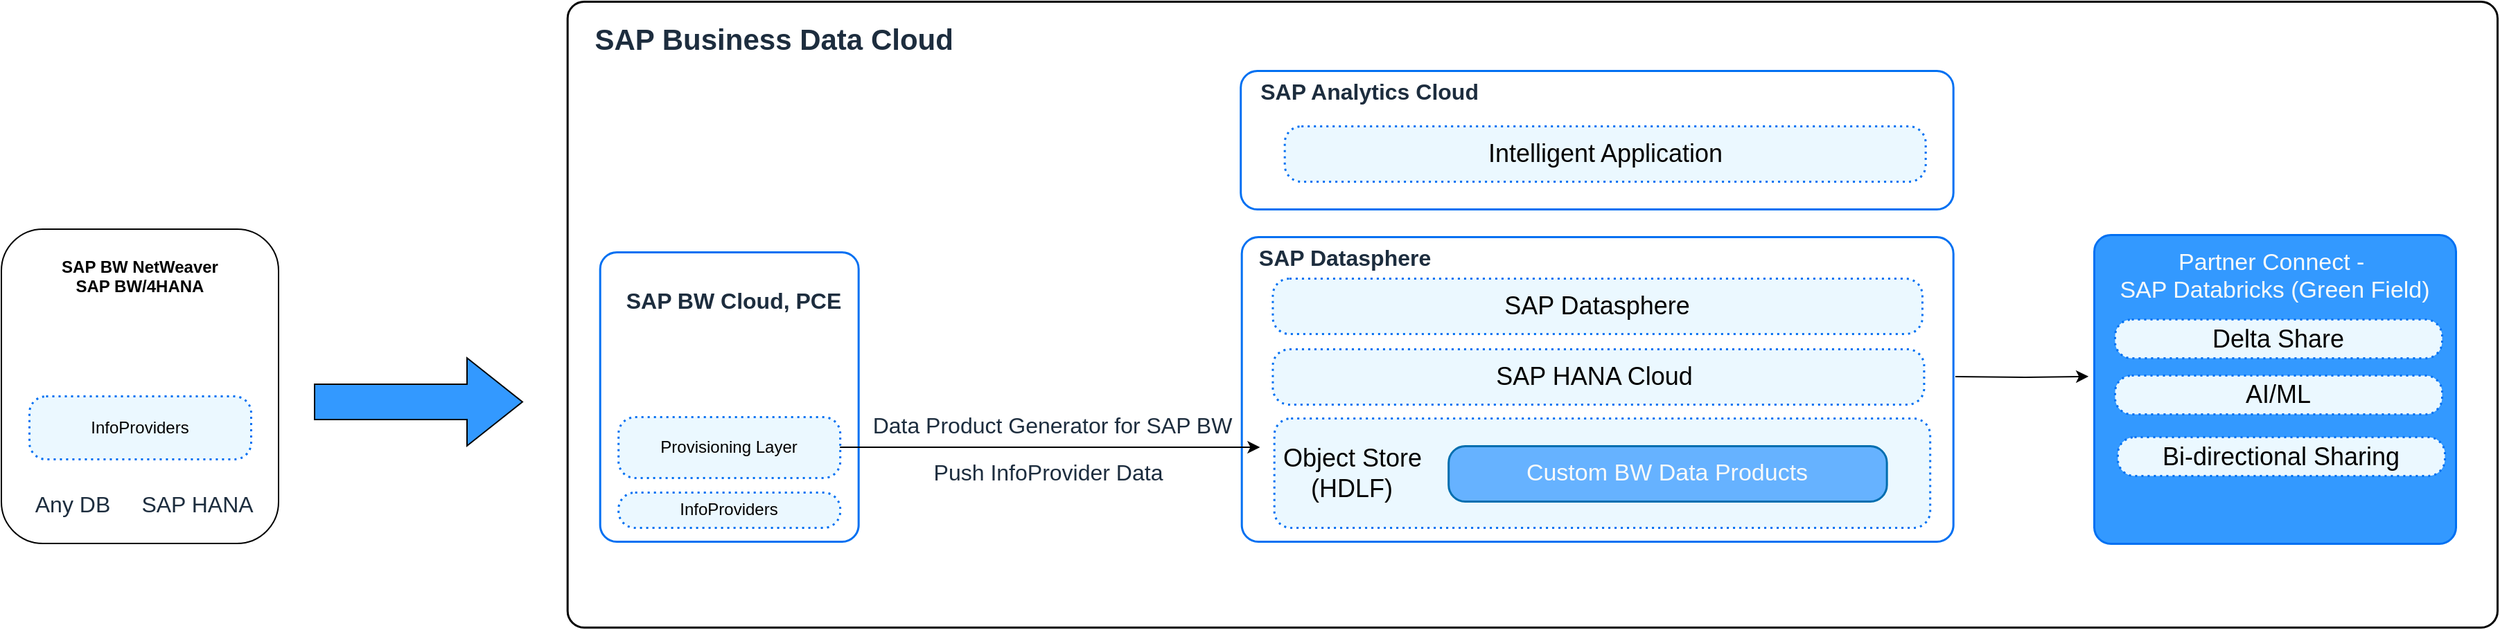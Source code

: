<mxfile version="26.0.9">
  <diagram name="Page-1" id="WPdJK6UoSyrPu70Qkxo5">
    <mxGraphModel dx="3480" dy="718" grid="0" gridSize="10" guides="1" tooltips="1" connect="1" arrows="1" fold="1" page="0" pageScale="1" pageWidth="827" pageHeight="1169" math="0" shadow="0">
      <root>
        <mxCell id="0" />
        <mxCell id="1" parent="0" />
        <mxCell id="c1Hqn0Iyyu-yD7bxTVWq-1" value="&lt;b&gt;SAP BW NetWeaver&lt;/b&gt;&lt;div&gt;&lt;b&gt;SAP BW/4HANA&lt;/b&gt;&lt;/div&gt;&lt;div&gt;&lt;br&gt;&lt;/div&gt;&lt;div&gt;&lt;br&gt;&lt;/div&gt;&lt;div&gt;&lt;br&gt;&lt;/div&gt;&lt;div&gt;&lt;br&gt;&lt;/div&gt;&lt;div&gt;&lt;br&gt;&lt;/div&gt;&lt;div&gt;&lt;br&gt;&lt;/div&gt;&lt;div&gt;&lt;br&gt;&lt;/div&gt;&lt;div&gt;&lt;br&gt;&lt;/div&gt;&lt;div&gt;&lt;br&gt;&lt;/div&gt;&lt;div&gt;&lt;br&gt;&lt;/div&gt;&lt;div&gt;&lt;br&gt;&lt;/div&gt;" style="rounded=1;whiteSpace=wrap;html=1;" parent="1" vertex="1">
          <mxGeometry x="-878" y="1093.5" width="200" height="227" as="geometry" />
        </mxCell>
        <mxCell id="h9L52XwyiUI2S6i_91ug-1" value="" style="rounded=1;whiteSpace=wrap;html=1;arcSize=24;absoluteArcSize=1;imageWidth=64;imageHeight=64;strokeWidth=1.5;fontFamily=Arial;" parent="1" vertex="1">
          <mxGeometry x="-469.66" y="929" width="1392.66" height="452" as="geometry" />
        </mxCell>
        <mxCell id="h9L52XwyiUI2S6i_91ug-2" value="&lt;font face=&quot;arial&quot; style=&quot;font-size: 21px;&quot;&gt;&lt;b style=&quot;&quot;&gt;SAP Business Data Cloud&amp;nbsp;&lt;/b&gt;&lt;/font&gt;" style="text;html=1;align=center;verticalAlign=middle;resizable=0;points=[[0,0.5,0,0,0],[0.5,0,0,0,0],[0.5,1,0,0,0],[1,0.5,0,0,0]];autosize=1;strokeColor=none;fillColor=none;fontSize=12;fontColor=#1D2D3E;fontFamily=Helvetica;" parent="1" vertex="1">
          <mxGeometry x="-463.0" y="936" width="290" height="40" as="geometry" />
        </mxCell>
        <mxCell id="h9L52XwyiUI2S6i_91ug-3" value="" style="rounded=1;whiteSpace=wrap;html=1;strokeColor=#0070F2;fillColor=#ffffff;arcSize=24;absoluteArcSize=1;imageWidth=64;imageHeight=64;strokeWidth=1.5;" parent="1" vertex="1">
          <mxGeometry x="-446.16" y="1110" width="186.5" height="209" as="geometry" />
        </mxCell>
        <mxCell id="h9L52XwyiUI2S6i_91ug-4" value="&lt;font face=&quot;arial&quot; style=&quot;font-size: 16px;&quot;&gt;&lt;b style=&quot;font-size: 16px;&quot;&gt;SAP BW Cloud, PCE&lt;/b&gt;&lt;/font&gt;" style="text;html=1;align=center;verticalAlign=middle;resizable=0;points=[[0,0.5,0,0,0],[0.5,0,0,0,0],[0.5,1,0,0,0],[1,0.5,0,0,0]];autosize=1;strokeColor=none;fillColor=none;fontSize=12;fontColor=#1D2D3E;fontFamily=Helvetica;" parent="1" vertex="1">
          <mxGeometry x="-439.66" y="1130" width="180" height="30" as="geometry" />
        </mxCell>
        <mxCell id="h9L52XwyiUI2S6i_91ug-5" value="InfoProviders" style="rounded=1;whiteSpace=wrap;html=1;strokeColor=#0070F2;fillColor=#EBF8FF;arcSize=24;absoluteArcSize=1;imageWidth=64;imageHeight=64;strokeWidth=1.5;dashed=1;dashPattern=1 2;" parent="1" vertex="1">
          <mxGeometry x="-432.91" y="1283.5" width="160" height="25.5" as="geometry" />
        </mxCell>
        <mxCell id="h9L52XwyiUI2S6i_91ug-6" value="" style="rounded=1;whiteSpace=wrap;html=1;strokeColor=#0070F2;fillColor=#ffffff;arcSize=24;absoluteArcSize=1;imageWidth=64;imageHeight=64;strokeWidth=1.5;" parent="1" vertex="1">
          <mxGeometry x="16.84" y="1099" width="513.5" height="220" as="geometry" />
        </mxCell>
        <mxCell id="h9L52XwyiUI2S6i_91ug-7" value="&lt;font face=&quot;arial&quot; style=&quot;font-size: 16px;&quot;&gt;&lt;b style=&quot;font-size: 16px;&quot;&gt;SAP Datasphere&lt;/b&gt;&lt;/font&gt;" style="text;html=1;align=center;verticalAlign=middle;resizable=0;points=[[0,0.5,0,0,0],[0.5,0,0,0,0],[0.5,1,0,0,0],[1,0.5,0,0,0]];autosize=1;strokeColor=none;fillColor=none;fontSize=12;fontColor=#1D2D3E;fontFamily=Helvetica;" parent="1" vertex="1">
          <mxGeometry x="16.09" y="1099" width="150" height="30" as="geometry" />
        </mxCell>
        <mxCell id="h9L52XwyiUI2S6i_91ug-8" value="" style="rounded=1;whiteSpace=wrap;html=1;strokeColor=#0070F2;fillColor=#ffffff;arcSize=24;absoluteArcSize=1;imageWidth=64;imageHeight=64;strokeWidth=1.5;" parent="1" vertex="1">
          <mxGeometry x="16.09" y="979" width="514.25" height="100" as="geometry" />
        </mxCell>
        <mxCell id="h9L52XwyiUI2S6i_91ug-9" value="&lt;font face=&quot;arial&quot; style=&quot;font-size: 16px;&quot;&gt;&lt;b style=&quot;font-size: 16px;&quot;&gt;SAP Analytics Cloud&amp;nbsp;&lt;/b&gt;&lt;/font&gt;" style="text;html=1;align=center;verticalAlign=middle;resizable=0;points=[[0,0.5,0,0,0],[0.5,0,0,0,0],[0.5,1,0,0,0],[1,0.5,0,0,0]];autosize=1;strokeColor=none;fillColor=none;fontSize=12;fontColor=#1D2D3E;fontFamily=Helvetica;" parent="1" vertex="1">
          <mxGeometry x="16.09" y="979" width="190" height="30" as="geometry" />
        </mxCell>
        <mxCell id="h9L52XwyiUI2S6i_91ug-10" value="&lt;font style=&quot;color: light-dark(rgb(250, 250, 250), rgb(237, 237, 237)); font-size: 17px;&quot;&gt;Partner Connect -&amp;nbsp;&lt;/font&gt;&lt;div&gt;&lt;font style=&quot;color: light-dark(rgb(250, 250, 250), rgb(237, 237, 237)); font-size: 17px;&quot;&gt;SAP Databricks (Green Field)&lt;/font&gt;&lt;/div&gt;&lt;div&gt;&lt;div&gt;&lt;font style=&quot;color: light-dark(rgb(250, 250, 250), rgb(237, 237, 237)); font-size: 17px;&quot;&gt;&lt;br&gt;&lt;/font&gt;&lt;/div&gt;&lt;div&gt;&lt;font style=&quot;color: light-dark(rgb(250, 250, 250), rgb(237, 237, 237)); font-size: 17px;&quot;&gt;&lt;br&gt;&lt;/font&gt;&lt;/div&gt;&lt;div&gt;&lt;font style=&quot;color: light-dark(rgb(250, 250, 250), rgb(237, 237, 237)); font-size: 17px;&quot;&gt;&lt;br&gt;&lt;/font&gt;&lt;/div&gt;&lt;div&gt;&lt;font style=&quot;color: light-dark(rgb(250, 250, 250), rgb(237, 237, 237)); font-size: 17px;&quot;&gt;&lt;br&gt;&lt;/font&gt;&lt;/div&gt;&lt;div&gt;&lt;font style=&quot;color: light-dark(rgb(250, 250, 250), rgb(237, 237, 237)); font-size: 17px;&quot;&gt;&lt;br&gt;&lt;/font&gt;&lt;/div&gt;&lt;div&gt;&lt;font style=&quot;color: light-dark(rgb(250, 250, 250), rgb(237, 237, 237)); font-size: 17px;&quot;&gt;&lt;br&gt;&lt;/font&gt;&lt;/div&gt;&lt;div&gt;&lt;font style=&quot;color: light-dark(rgb(250, 250, 250), rgb(237, 237, 237)); font-size: 17px;&quot;&gt;&lt;br&gt;&lt;/font&gt;&lt;/div&gt;&lt;div&gt;&lt;font style=&quot;color: light-dark(rgb(250, 250, 250), rgb(237, 237, 237)); font-size: 17px;&quot;&gt;&lt;br&gt;&lt;/font&gt;&lt;/div&gt;&lt;/div&gt;" style="rounded=1;whiteSpace=wrap;html=1;strokeColor=#0070F2;fillColor=#3399FF;arcSize=24;absoluteArcSize=1;imageWidth=64;imageHeight=64;strokeWidth=1.5;" parent="1" vertex="1">
          <mxGeometry x="632" y="1097.5" width="261" height="223" as="geometry" />
        </mxCell>
        <mxCell id="h9L52XwyiUI2S6i_91ug-11" value="&lt;font style=&quot;font-size: 18px;&quot;&gt;Intelligent Application&lt;/font&gt;" style="rounded=1;whiteSpace=wrap;html=1;strokeColor=#0070F2;fillColor=#EBF8FF;arcSize=24;absoluteArcSize=1;imageWidth=64;imageHeight=64;strokeWidth=1.5;dashed=1;dashPattern=1 2;" parent="1" vertex="1">
          <mxGeometry x="47.84" y="1019" width="462.5" height="40" as="geometry" />
        </mxCell>
        <mxCell id="h9L52XwyiUI2S6i_91ug-12" value="&lt;font style=&quot;font-size: 18px;&quot;&gt;SAP Datasphere&lt;/font&gt;&lt;span style=&quot;color: rgba(0, 0, 0, 0); font-family: monospace; font-size: 0px; text-align: start; text-wrap: nowrap;&quot;&gt;%3CmxGraphModel%3E%3Croot%3E%3CmxCell%20id%3D%220%22%2F%3E%3CmxCell%20id%3D%221%22%20parent%3D%220%22%2F%3E%3CmxCell%20id%3D%222%22%20value%3D%22%26lt%3Bfont%20style%3D%26quot%3Bfont-size%3A%2018px%3B%26quot%3B%26gt%3BInsight%20App%26lt%3B%2Ffont%26gt%3B%22%20style%3D%22rounded%3D1%3BwhiteSpace%3Dwrap%3Bhtml%3D1%3BstrokeColor%3D%230070F2%3BfillColor%3D%23EBF8FF%3BarcSize%3D24%3BabsoluteArcSize%3D1%3BimageWidth%3D64%3BimageHeight%3D64%3BstrokeWidth%3D1.5%3Bdashed%3D1%3BdashPattern%3D1%202%3B%22%20vertex%3D%221%22%20parent%3D%221%22%3E%3CmxGeometry%20x%3D%22-62.5%22%20y%3D%22-340%22%20width%3D%22462.5%22%20height%3D%2240%22%20as%3D%22geometry%22%2F%3E%3C%2FmxCell%3E%3C%2Froot%3E%3C%2FmxGraphModel%3E&lt;/span&gt;" style="rounded=1;whiteSpace=wrap;html=1;strokeColor=#0070F2;fillColor=#EBF8FF;arcSize=24;absoluteArcSize=1;imageWidth=64;imageHeight=64;strokeWidth=1.5;dashed=1;dashPattern=1 2;" parent="1" vertex="1">
          <mxGeometry x="39.22" y="1129" width="468.75" height="40" as="geometry" />
        </mxCell>
        <mxCell id="h9L52XwyiUI2S6i_91ug-13" value="&lt;span style=&quot;font-size: 18px;&quot;&gt;SAP HANA Cloud&amp;nbsp;&lt;/span&gt;" style="rounded=1;whiteSpace=wrap;html=1;strokeColor=#0070F2;fillColor=#EBF8FF;arcSize=24;absoluteArcSize=1;imageWidth=64;imageHeight=64;strokeWidth=1.5;dashed=1;dashPattern=1 2;" parent="1" vertex="1">
          <mxGeometry x="39.22" y="1180" width="470" height="40" as="geometry" />
        </mxCell>
        <mxCell id="h9L52XwyiUI2S6i_91ug-14" value="&lt;span style=&quot;font-size: 18px;&quot;&gt;&amp;nbsp;Object Store&lt;/span&gt;&lt;div&gt;&lt;span style=&quot;font-size: 18px;&quot;&gt;&amp;nbsp; &amp;nbsp; &amp;nbsp;(HDLF)&lt;/span&gt;&lt;/div&gt;" style="rounded=1;whiteSpace=wrap;html=1;strokeColor=#0070F2;fillColor=#EBF8FF;arcSize=24;absoluteArcSize=1;imageWidth=64;imageHeight=64;strokeWidth=1.5;dashed=1;dashPattern=1 2;align=left;" parent="1" vertex="1">
          <mxGeometry x="40.34" y="1230" width="473.25" height="79" as="geometry" />
        </mxCell>
        <mxCell id="h9L52XwyiUI2S6i_91ug-15" value="&lt;font style=&quot;color: light-dark(rgb(250, 250, 250), rgb(237, 237, 237)); font-size: 17px;&quot;&gt;Custom BW Data Products&lt;/font&gt;" style="rounded=1;whiteSpace=wrap;html=1;strokeColor=#006EAF;fillColor=#66B2FF;arcSize=24;absoluteArcSize=1;imageWidth=64;imageHeight=64;strokeWidth=1.5;fontColor=#ffffff;" parent="1" vertex="1">
          <mxGeometry x="166.09" y="1250" width="316.25" height="40" as="geometry" />
        </mxCell>
        <mxCell id="h9L52XwyiUI2S6i_91ug-16" value="&lt;font face=&quot;arial&quot; style=&quot;font-size: 16px;&quot;&gt;&lt;span style=&quot;font-size: 16px;&quot;&gt;Data Product Generator for SAP BW&lt;/span&gt;&lt;/font&gt;" style="text;html=1;align=center;verticalAlign=middle;resizable=0;points=[[0,0.5,0,0,0],[0.5,0,0,0,0],[0.5,1,0,0,0],[1,0.5,0,0,0]];autosize=1;strokeColor=none;fillColor=none;fontSize=12;fontColor=#1D2D3E;fontFamily=Helvetica;" parent="1" vertex="1">
          <mxGeometry x="-259.66" y="1220" width="280" height="30" as="geometry" />
        </mxCell>
        <mxCell id="h9L52XwyiUI2S6i_91ug-17" value="Provisioning Layer" style="rounded=1;whiteSpace=wrap;html=1;strokeColor=#0070F2;fillColor=#EBF8FF;arcSize=24;absoluteArcSize=1;imageWidth=64;imageHeight=64;strokeWidth=1.5;dashed=1;dashPattern=1 2;" parent="1" vertex="1">
          <mxGeometry x="-432.91" y="1229" width="160" height="44" as="geometry" />
        </mxCell>
        <mxCell id="h9L52XwyiUI2S6i_91ug-18" style="edgeStyle=orthogonalEdgeStyle;rounded=0;orthogonalLoop=1;jettySize=auto;html=1;entryX=0.026;entryY=0.691;entryDx=0;entryDy=0;entryPerimeter=0;" parent="1" source="h9L52XwyiUI2S6i_91ug-17" target="h9L52XwyiUI2S6i_91ug-6" edge="1">
          <mxGeometry relative="1" as="geometry" />
        </mxCell>
        <mxCell id="h9L52XwyiUI2S6i_91ug-19" value="&lt;font face=&quot;arial&quot; style=&quot;font-size: 16px;&quot;&gt;&lt;span style=&quot;font-size: 16px;&quot;&gt;Push InfoProvider Data&lt;/span&gt;&lt;/font&gt;" style="text;html=1;align=center;verticalAlign=middle;resizable=0;points=[[0,0.5,0,0,0],[0.5,0,0,0,0],[0.5,1,0,0,0],[1,0.5,0,0,0]];autosize=1;strokeColor=none;fillColor=none;fontSize=12;fontColor=#1D2D3E;fontFamily=Helvetica;" parent="1" vertex="1">
          <mxGeometry x="-214.16" y="1253.5" width="183" height="31" as="geometry" />
        </mxCell>
        <mxCell id="h9L52XwyiUI2S6i_91ug-20" value="&lt;span style=&quot;font-size: 18px;&quot;&gt;Delta Share&lt;/span&gt;" style="rounded=1;whiteSpace=wrap;html=1;strokeColor=#0070F2;fillColor=#EBF8FF;arcSize=24;absoluteArcSize=1;imageWidth=64;imageHeight=64;strokeWidth=1.5;dashed=1;dashPattern=1 2;" parent="1" vertex="1">
          <mxGeometry x="647" y="1158.5" width="236" height="28" as="geometry" />
        </mxCell>
        <mxCell id="h9L52XwyiUI2S6i_91ug-21" value="&lt;span style=&quot;font-size: 18px;&quot;&gt;AI/ML&lt;/span&gt;&lt;span style=&quot;color: rgba(0, 0, 0, 0); font-family: monospace; font-size: 0px; text-align: start; text-wrap: nowrap;&quot;&gt;%3CmxGraphModel%3E%3Croot%3E%3CmxCell%20id%3D%220%22%2F%3E%3CmxCell%20id%3D%221%22%20parent%3D%220%22%2F%3E%3CmxCell%20id%3D%222%22%20value%3D%22%26lt%3Bspan%20style%3D%26quot%3Bfont-size%3A%2018px%3B%26quot%3B%26gt%3BDelta%20Share%26lt%3B%2Fspan%26gt%3B%22%20style%3D%22rounded%3D1%3BwhiteSpace%3Dwrap%3Bhtml%3D1%3BstrokeColor%3D%230070F2%3BfillColor%3D%23EBF8FF%3BarcSize%3D24%3BabsoluteArcSize%3D1%3BimageWidth%3D64%3BimageHeight%3D64%3BstrokeWidth%3D1.5%3Bdashed%3D1%3BdashPattern%3D1%202%3B%22%20vertex%3D%221%22%20parent%3D%221%22%3E%3CmxGeometry%20x%3D%22729%22%20y%3D%221160%22%20width%3D%22236%22%20height%3D%2228%22%20as%3D%22geometry%22%2F%3E%3C%2FmxCell%3E%3C%2Froot%3E%3C%2FmxGraphModel%3E&lt;/span&gt;" style="rounded=1;whiteSpace=wrap;html=1;strokeColor=#0070F2;fillColor=#EBF8FF;arcSize=24;absoluteArcSize=1;imageWidth=64;imageHeight=64;strokeWidth=1.5;dashed=1;dashPattern=1 2;" parent="1" vertex="1">
          <mxGeometry x="647" y="1199" width="236" height="28" as="geometry" />
        </mxCell>
        <mxCell id="h9L52XwyiUI2S6i_91ug-22" value="&lt;span style=&quot;font-size: 18px;&quot;&gt;Bi-directional Sharing&lt;/span&gt;" style="rounded=1;whiteSpace=wrap;html=1;strokeColor=#0070F2;fillColor=#EBF8FF;arcSize=24;absoluteArcSize=1;imageWidth=64;imageHeight=64;strokeWidth=1.5;dashed=1;dashPattern=1 2;" parent="1" vertex="1">
          <mxGeometry x="649" y="1243.5" width="236" height="28" as="geometry" />
        </mxCell>
        <mxCell id="h9L52XwyiUI2S6i_91ug-23" style="edgeStyle=orthogonalEdgeStyle;rounded=0;orthogonalLoop=1;jettySize=auto;html=1;entryX=-0.015;entryY=0.459;entryDx=0;entryDy=0;entryPerimeter=0;" parent="1" target="h9L52XwyiUI2S6i_91ug-10" edge="1">
          <mxGeometry relative="1" as="geometry">
            <mxPoint x="532" y="1200" as="sourcePoint" />
          </mxGeometry>
        </mxCell>
        <mxCell id="h9L52XwyiUI2S6i_91ug-24" value="" style="html=1;shadow=0;dashed=0;align=center;verticalAlign=middle;shape=mxgraph.arrows2.arrow;dy=0.6;dx=40;notch=0;fillColor=#3399FF;" parent="1" vertex="1">
          <mxGeometry x="-652" y="1186.5" width="150" height="63.5" as="geometry" />
        </mxCell>
        <mxCell id="h9L52XwyiUI2S6i_91ug-25" value="InfoProviders" style="rounded=1;whiteSpace=wrap;html=1;strokeColor=#0070F2;fillColor=#EBF8FF;arcSize=24;absoluteArcSize=1;imageWidth=64;imageHeight=64;strokeWidth=1.5;dashed=1;dashPattern=1 2;" parent="1" vertex="1">
          <mxGeometry x="-858" y="1214" width="160" height="45.5" as="geometry" />
        </mxCell>
        <mxCell id="h9L52XwyiUI2S6i_91ug-26" value="&lt;font face=&quot;arial&quot; style=&quot;font-size: 16px;&quot;&gt;&lt;span style=&quot;font-size: 16px;&quot;&gt;Any DB&lt;/span&gt;&lt;/font&gt;" style="text;html=1;align=center;verticalAlign=middle;resizable=0;points=[[0,0.5,0,0,0],[0.5,0,0,0,0],[0.5,1,0,0,0],[1,0.5,0,0,0]];autosize=1;strokeColor=none;fillColor=none;fontSize=12;fontColor=#1D2D3E;fontFamily=Helvetica;" parent="1" vertex="1">
          <mxGeometry x="-863" y="1276" width="72" height="31" as="geometry" />
        </mxCell>
        <mxCell id="h9L52XwyiUI2S6i_91ug-27" value="&lt;font face=&quot;arial&quot; style=&quot;font-size: 16px;&quot;&gt;&lt;span style=&quot;font-size: 16px;&quot;&gt;SAP HANA&lt;/span&gt;&lt;/font&gt;" style="text;html=1;align=center;verticalAlign=middle;resizable=0;points=[[0,0.5,0,0,0],[0.5,0,0,0,0],[0.5,1,0,0,0],[1,0.5,0,0,0]];autosize=1;strokeColor=none;fillColor=none;fontSize=12;fontColor=#1D2D3E;fontFamily=Helvetica;" parent="1" vertex="1">
          <mxGeometry x="-787" y="1276" width="99" height="31" as="geometry" />
        </mxCell>
      </root>
    </mxGraphModel>
  </diagram>
</mxfile>
